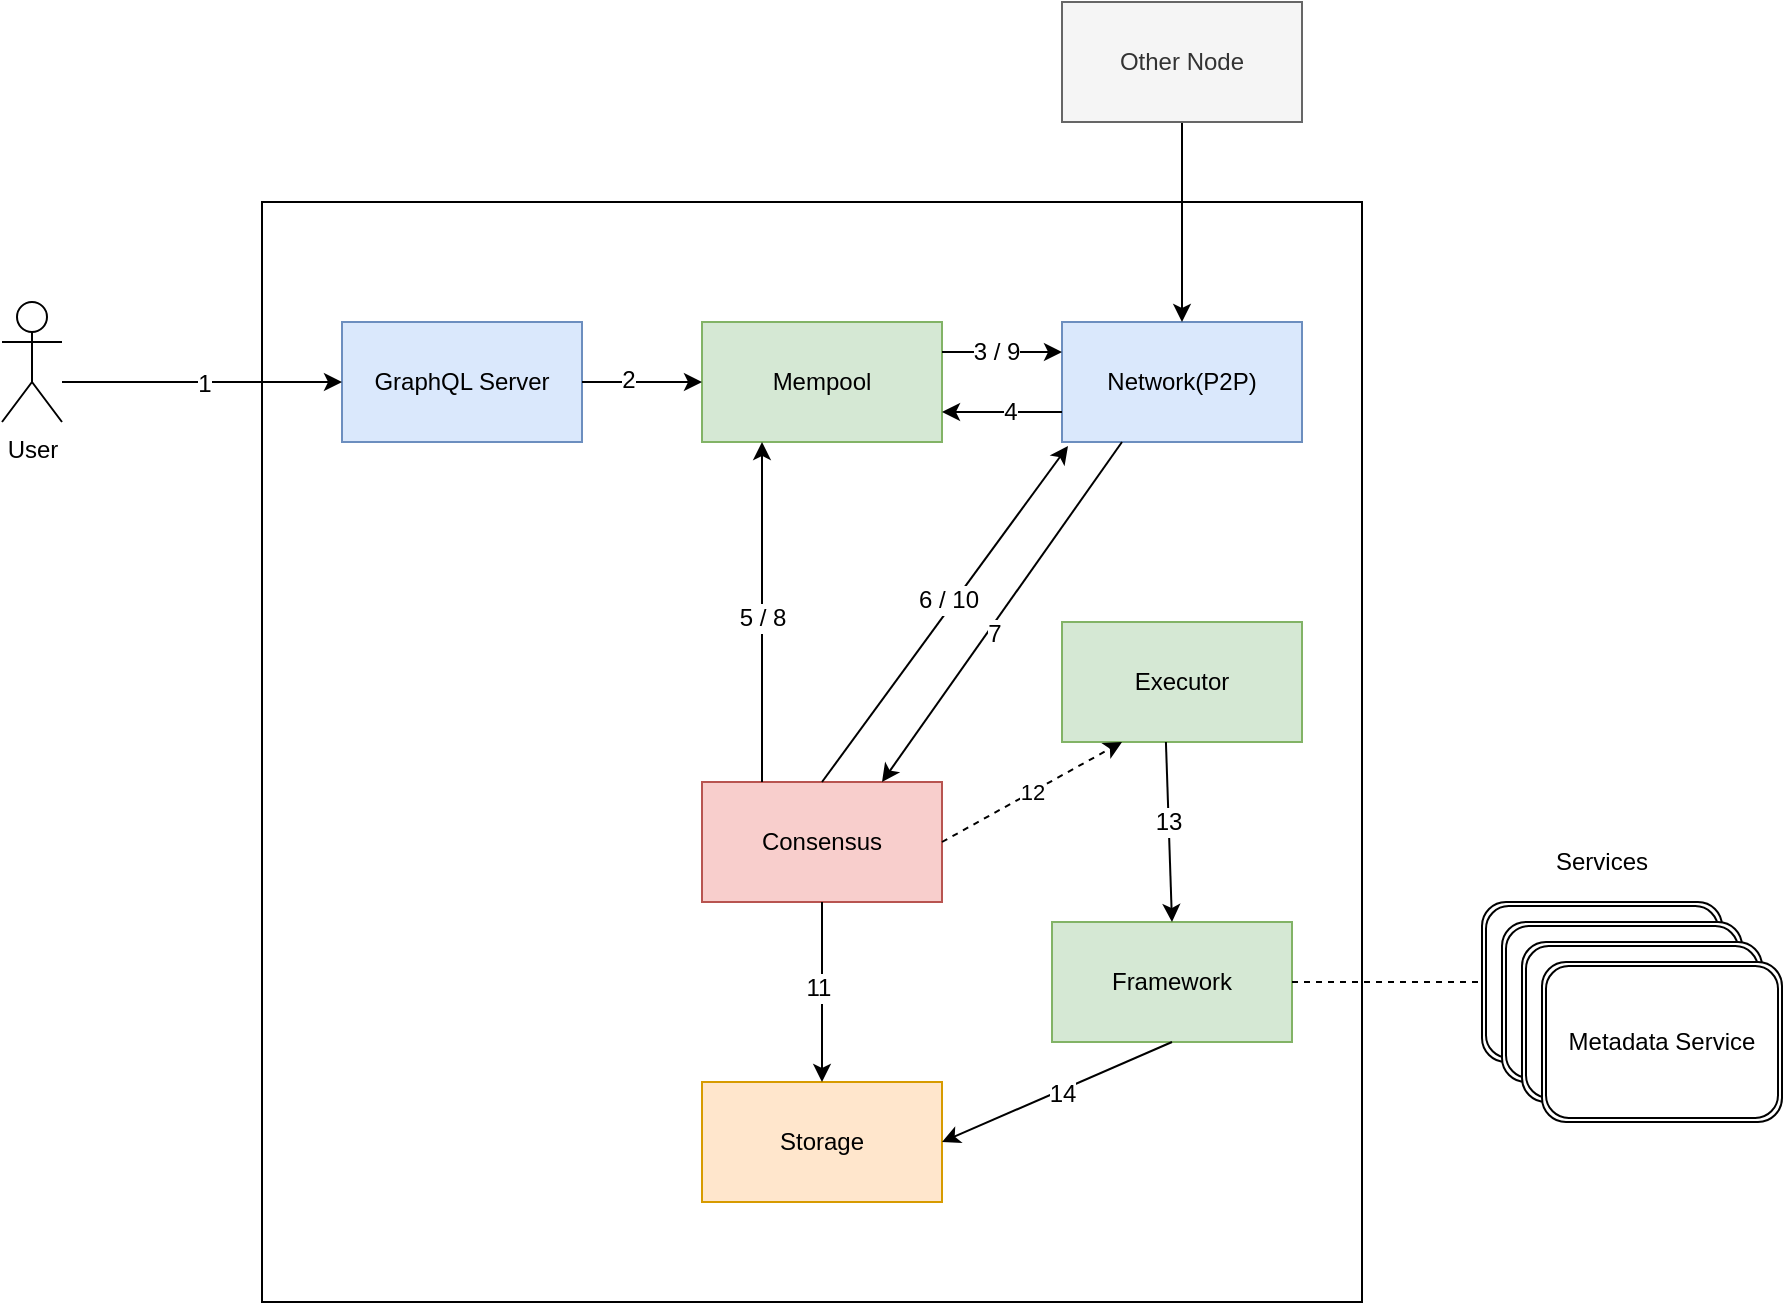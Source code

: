 <mxfile version="11.1.4" type="device"><diagram id="uayowLWKKJIKb5NksMYb" name="第 1 页"><mxGraphModel dx="1106" dy="1948" grid="1" gridSize="10" guides="1" tooltips="1" connect="1" arrows="1" fold="1" page="1" pageScale="1" pageWidth="827" pageHeight="1169" math="0" shadow="0"><root><mxCell id="0"/><mxCell id="1" parent="0"/><mxCell id="8F21z099Me4LUw4VGBBR-10" value="" style="whiteSpace=wrap;html=1;aspect=fixed;" parent="1" vertex="1"><mxGeometry x="160" y="-260" width="550" height="550" as="geometry"/></mxCell><mxCell id="8F21z099Me4LUw4VGBBR-13" value="GraphQL Server" style="rounded=0;whiteSpace=wrap;html=1;fillColor=#dae8fc;strokeColor=#6c8ebf;" parent="1" vertex="1"><mxGeometry x="200" y="-200" width="120" height="60" as="geometry"/></mxCell><mxCell id="8F21z099Me4LUw4VGBBR-14" value="Mempool" style="rounded=0;whiteSpace=wrap;html=1;fillColor=#d5e8d4;strokeColor=#82b366;" parent="1" vertex="1"><mxGeometry x="380" y="-200" width="120" height="60" as="geometry"/></mxCell><mxCell id="8F21z099Me4LUw4VGBBR-15" value="Network(P2P)" style="rounded=0;whiteSpace=wrap;html=1;fillColor=#dae8fc;strokeColor=#6c8ebf;" parent="1" vertex="1"><mxGeometry x="560" y="-200" width="120" height="60" as="geometry"/></mxCell><mxCell id="8F21z099Me4LUw4VGBBR-16" value="Consensus" style="rounded=0;whiteSpace=wrap;html=1;fillColor=#f8cecc;strokeColor=#b85450;" parent="1" vertex="1"><mxGeometry x="380" y="30" width="120" height="60" as="geometry"/></mxCell><mxCell id="8F21z099Me4LUw4VGBBR-17" value="Executor" style="rounded=0;whiteSpace=wrap;html=1;fillColor=#d5e8d4;strokeColor=#82b366;" parent="1" vertex="1"><mxGeometry x="560" y="-50" width="120" height="60" as="geometry"/></mxCell><mxCell id="8F21z099Me4LUw4VGBBR-18" value="Framework" style="rounded=0;whiteSpace=wrap;html=1;fillColor=#d5e8d4;strokeColor=#82b366;" parent="1" vertex="1"><mxGeometry x="555" y="100" width="120" height="60" as="geometry"/></mxCell><mxCell id="8F21z099Me4LUw4VGBBR-19" value="Storage" style="rounded=0;whiteSpace=wrap;html=1;fillColor=#ffe6cc;strokeColor=#d79b00;" parent="1" vertex="1"><mxGeometry x="380" y="180" width="120" height="60" as="geometry"/></mxCell><mxCell id="8F21z099Me4LUw4VGBBR-20" value="User" style="shape=umlActor;verticalLabelPosition=bottom;labelBackgroundColor=#ffffff;verticalAlign=top;html=1;outlineConnect=0;" parent="1" vertex="1"><mxGeometry x="30" y="-210" width="30" height="60" as="geometry"/></mxCell><mxCell id="8F21z099Me4LUw4VGBBR-21" value="" style="endArrow=classic;html=1;entryX=0;entryY=0.5;entryDx=0;entryDy=0;" parent="1" target="8F21z099Me4LUw4VGBBR-13" edge="1"><mxGeometry width="50" height="50" relative="1" as="geometry"><mxPoint x="60" y="-170" as="sourcePoint"/><mxPoint x="150" y="-190" as="targetPoint"/></mxGeometry></mxCell><mxCell id="8F21z099Me4LUw4VGBBR-35" value="1" style="text;html=1;resizable=0;points=[];align=center;verticalAlign=middle;labelBackgroundColor=#ffffff;" parent="8F21z099Me4LUw4VGBBR-21" vertex="1" connectable="0"><mxGeometry x="0.014" y="-1" relative="1" as="geometry"><mxPoint as="offset"/></mxGeometry></mxCell><mxCell id="8F21z099Me4LUw4VGBBR-25" value="" style="endArrow=classic;html=1;exitX=1;exitY=0.5;exitDx=0;exitDy=0;entryX=0;entryY=0.5;entryDx=0;entryDy=0;" parent="1" source="8F21z099Me4LUw4VGBBR-13" target="8F21z099Me4LUw4VGBBR-14" edge="1"><mxGeometry width="50" height="50" relative="1" as="geometry"><mxPoint x="340" y="-50" as="sourcePoint"/><mxPoint x="390" y="-100" as="targetPoint"/></mxGeometry></mxCell><mxCell id="8F21z099Me4LUw4VGBBR-36" value="2" style="text;html=1;resizable=0;points=[];align=center;verticalAlign=middle;labelBackgroundColor=#ffffff;" parent="8F21z099Me4LUw4VGBBR-25" vertex="1" connectable="0"><mxGeometry x="-0.233" y="1" relative="1" as="geometry"><mxPoint as="offset"/></mxGeometry></mxCell><mxCell id="8F21z099Me4LUw4VGBBR-26" value="" style="endArrow=classic;html=1;exitX=1;exitY=0.25;exitDx=0;exitDy=0;entryX=0;entryY=0.25;entryDx=0;entryDy=0;startArrow=none;startFill=0;" parent="1" source="8F21z099Me4LUw4VGBBR-14" target="8F21z099Me4LUw4VGBBR-15" edge="1"><mxGeometry width="50" height="50" relative="1" as="geometry"><mxPoint x="510" y="-40" as="sourcePoint"/><mxPoint x="560" y="-90" as="targetPoint"/></mxGeometry></mxCell><mxCell id="8F21z099Me4LUw4VGBBR-42" value="3 / 9" style="text;html=1;resizable=0;points=[];align=center;verticalAlign=middle;labelBackgroundColor=#ffffff;" parent="8F21z099Me4LUw4VGBBR-26" vertex="1" connectable="0"><mxGeometry x="-0.1" relative="1" as="geometry"><mxPoint as="offset"/></mxGeometry></mxCell><mxCell id="8F21z099Me4LUw4VGBBR-27" value="" style="endArrow=none;html=1;exitX=0.025;exitY=1.033;exitDx=0;exitDy=0;exitPerimeter=0;entryX=0.5;entryY=0;entryDx=0;entryDy=0;startArrow=classic;startFill=1;endFill=0;" parent="1" source="8F21z099Me4LUw4VGBBR-15" target="8F21z099Me4LUw4VGBBR-16" edge="1"><mxGeometry width="50" height="50" relative="1" as="geometry"><mxPoint x="450" y="-40" as="sourcePoint"/><mxPoint x="500" y="-90" as="targetPoint"/></mxGeometry></mxCell><mxCell id="8F21z099Me4LUw4VGBBR-51" value="6 / 10" style="text;html=1;resizable=0;points=[];align=center;verticalAlign=middle;labelBackgroundColor=#ffffff;" parent="8F21z099Me4LUw4VGBBR-27" vertex="1" connectable="0"><mxGeometry x="-0.063" y="-3" relative="1" as="geometry"><mxPoint as="offset"/></mxGeometry></mxCell><mxCell id="8F21z099Me4LUw4VGBBR-28" value="" style="endArrow=classic;html=1;exitX=0.25;exitY=0;exitDx=0;exitDy=0;entryX=0.25;entryY=1;entryDx=0;entryDy=0;" parent="1" source="8F21z099Me4LUw4VGBBR-16" target="8F21z099Me4LUw4VGBBR-14" edge="1"><mxGeometry width="50" height="50" relative="1" as="geometry"><mxPoint x="560" y="100" as="sourcePoint"/><mxPoint x="610" y="50" as="targetPoint"/></mxGeometry></mxCell><mxCell id="8F21z099Me4LUw4VGBBR-49" value="5 / 8" style="text;html=1;resizable=0;points=[];align=center;verticalAlign=middle;labelBackgroundColor=#ffffff;" parent="8F21z099Me4LUw4VGBBR-28" vertex="1" connectable="0"><mxGeometry x="-0.035" relative="1" as="geometry"><mxPoint as="offset"/></mxGeometry></mxCell><mxCell id="8F21z099Me4LUw4VGBBR-30" value="" style="endArrow=classic;html=1;exitX=0.5;exitY=1;exitDx=0;exitDy=0;entryX=0.5;entryY=0;entryDx=0;entryDy=0;" parent="1" source="8F21z099Me4LUw4VGBBR-16" target="8F21z099Me4LUw4VGBBR-19" edge="1"><mxGeometry width="50" height="50" relative="1" as="geometry"><mxPoint x="460" y="160" as="sourcePoint"/><mxPoint x="510" y="110" as="targetPoint"/></mxGeometry></mxCell><mxCell id="8F21z099Me4LUw4VGBBR-56" value="11" style="text;html=1;resizable=0;points=[];align=center;verticalAlign=middle;labelBackgroundColor=#ffffff;" parent="8F21z099Me4LUw4VGBBR-30" vertex="1" connectable="0"><mxGeometry x="-0.044" y="-2" relative="1" as="geometry"><mxPoint as="offset"/></mxGeometry></mxCell><mxCell id="8F21z099Me4LUw4VGBBR-31" value="" style="endArrow=classic;html=1;exitX=0.433;exitY=1;exitDx=0;exitDy=0;exitPerimeter=0;entryX=0.5;entryY=0;entryDx=0;entryDy=0;" parent="1" source="8F21z099Me4LUw4VGBBR-17" target="8F21z099Me4LUw4VGBBR-18" edge="1"><mxGeometry width="50" height="50" relative="1" as="geometry"><mxPoint x="770" y="120" as="sourcePoint"/><mxPoint x="820" y="70" as="targetPoint"/></mxGeometry></mxCell><mxCell id="8F21z099Me4LUw4VGBBR-54" value="13" style="text;html=1;resizable=0;points=[];align=center;verticalAlign=middle;labelBackgroundColor=#ffffff;" parent="8F21z099Me4LUw4VGBBR-31" vertex="1" connectable="0"><mxGeometry x="-0.112" y="-1" relative="1" as="geometry"><mxPoint as="offset"/></mxGeometry></mxCell><mxCell id="8F21z099Me4LUw4VGBBR-32" value="" style="endArrow=classic;html=1;exitX=0.5;exitY=1;exitDx=0;exitDy=0;entryX=1;entryY=0.5;entryDx=0;entryDy=0;" parent="1" source="8F21z099Me4LUw4VGBBR-18" target="8F21z099Me4LUw4VGBBR-19" edge="1"><mxGeometry width="50" height="50" relative="1" as="geometry"><mxPoint x="620" y="260" as="sourcePoint"/><mxPoint x="670" y="210" as="targetPoint"/></mxGeometry></mxCell><mxCell id="8F21z099Me4LUw4VGBBR-55" value="14" style="text;html=1;resizable=0;points=[];align=center;verticalAlign=middle;labelBackgroundColor=#ffffff;" parent="8F21z099Me4LUw4VGBBR-32" vertex="1" connectable="0"><mxGeometry x="-0.016" y="2" relative="1" as="geometry"><mxPoint y="-1" as="offset"/></mxGeometry></mxCell><mxCell id="8F21z099Me4LUw4VGBBR-41" value="" style="endArrow=classic;html=1;entryX=1;entryY=0.75;entryDx=0;entryDy=0;exitX=0;exitY=0.75;exitDx=0;exitDy=0;" parent="1" source="8F21z099Me4LUw4VGBBR-15" target="8F21z099Me4LUw4VGBBR-14" edge="1"><mxGeometry width="50" height="50" relative="1" as="geometry"><mxPoint x="820" y="-60" as="sourcePoint"/><mxPoint x="870" y="-110" as="targetPoint"/></mxGeometry></mxCell><mxCell id="8F21z099Me4LUw4VGBBR-57" value="4" style="text;html=1;resizable=0;points=[];align=center;verticalAlign=middle;labelBackgroundColor=#ffffff;" parent="8F21z099Me4LUw4VGBBR-41" vertex="1" connectable="0"><mxGeometry x="-0.133" relative="1" as="geometry"><mxPoint as="offset"/></mxGeometry></mxCell><mxCell id="8F21z099Me4LUw4VGBBR-44" value="" style="endArrow=classic;html=1;entryX=0.5;entryY=0;entryDx=0;entryDy=0;startArrow=none;startFill=0;exitX=0.5;exitY=1;exitDx=0;exitDy=0;" parent="1" source="8F21z099Me4LUw4VGBBR-45" target="8F21z099Me4LUw4VGBBR-15" edge="1"><mxGeometry width="50" height="50" relative="1" as="geometry"><mxPoint x="660" y="-290" as="sourcePoint"/><mxPoint x="770" y="-280" as="targetPoint"/></mxGeometry></mxCell><mxCell id="8F21z099Me4LUw4VGBBR-45" value="Other Node" style="rounded=0;whiteSpace=wrap;html=1;fillColor=#f5f5f5;strokeColor=#666666;fontColor=#333333;" parent="1" vertex="1"><mxGeometry x="560" y="-360" width="120" height="60" as="geometry"/></mxCell><mxCell id="8F21z099Me4LUw4VGBBR-50" value="" style="endArrow=none;html=1;exitX=0.75;exitY=0;exitDx=0;exitDy=0;entryX=0.25;entryY=1;entryDx=0;entryDy=0;startArrow=classic;startFill=1;endFill=0;" parent="1" source="8F21z099Me4LUw4VGBBR-16" target="8F21z099Me4LUw4VGBBR-15" edge="1"><mxGeometry width="50" height="50" relative="1" as="geometry"><mxPoint x="790" y="60" as="sourcePoint"/><mxPoint x="840" y="10" as="targetPoint"/></mxGeometry></mxCell><mxCell id="8F21z099Me4LUw4VGBBR-52" value="7" style="text;html=1;resizable=0;points=[];align=center;verticalAlign=middle;labelBackgroundColor=#ffffff;" parent="8F21z099Me4LUw4VGBBR-50" vertex="1" connectable="0"><mxGeometry x="-0.101" y="-2" relative="1" as="geometry"><mxPoint y="1" as="offset"/></mxGeometry></mxCell><mxCell id="8F21z099Me4LUw4VGBBR-61" value="12" style="endArrow=classic;dashed=1;html=1;exitX=1;exitY=0.5;exitDx=0;exitDy=0;entryX=0.25;entryY=1;entryDx=0;entryDy=0;endFill=1;" parent="1" source="8F21z099Me4LUw4VGBBR-16" target="8F21z099Me4LUw4VGBBR-17" edge="1"><mxGeometry width="50" height="50" relative="1" as="geometry"><mxPoint x="540" y="90" as="sourcePoint"/><mxPoint x="590" y="40" as="targetPoint"/></mxGeometry></mxCell><mxCell id="-cMKN4B47oe5JYb_4bAe-1" value="" style="endArrow=none;dashed=1;html=1;exitX=1;exitY=0.5;exitDx=0;exitDy=0;" parent="1" source="8F21z099Me4LUw4VGBBR-18" edge="1"><mxGeometry width="50" height="50" relative="1" as="geometry"><mxPoint x="760" y="160" as="sourcePoint"/><mxPoint x="770" y="130" as="targetPoint"/></mxGeometry></mxCell><mxCell id="-cMKN4B47oe5JYb_4bAe-2" value="Metadata Service" style="shape=ext;double=1;rounded=1;whiteSpace=wrap;html=1;" parent="1" vertex="1"><mxGeometry x="770" y="90" width="120" height="80" as="geometry"/></mxCell><mxCell id="-cMKN4B47oe5JYb_4bAe-3" value="Metadata Service" style="shape=ext;double=1;rounded=1;whiteSpace=wrap;html=1;" parent="1" vertex="1"><mxGeometry x="780" y="100" width="120" height="80" as="geometry"/></mxCell><mxCell id="-cMKN4B47oe5JYb_4bAe-4" value="Metadata Service" style="shape=ext;double=1;rounded=1;whiteSpace=wrap;html=1;" parent="1" vertex="1"><mxGeometry x="790" y="110" width="120" height="80" as="geometry"/></mxCell><mxCell id="-cMKN4B47oe5JYb_4bAe-5" value="Services" style="text;html=1;strokeColor=none;fillColor=none;align=center;verticalAlign=middle;whiteSpace=wrap;rounded=0;" parent="1" vertex="1"><mxGeometry x="810" y="60" width="40" height="20" as="geometry"/></mxCell><mxCell id="-cMKN4B47oe5JYb_4bAe-6" value="Metadata Service" style="shape=ext;double=1;rounded=1;whiteSpace=wrap;html=1;" parent="1" vertex="1"><mxGeometry x="800" y="120" width="120" height="80" as="geometry"/></mxCell></root></mxGraphModel></diagram></mxfile>